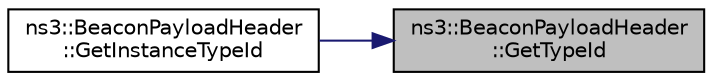digraph "ns3::BeaconPayloadHeader::GetTypeId"
{
 // LATEX_PDF_SIZE
  edge [fontname="Helvetica",fontsize="10",labelfontname="Helvetica",labelfontsize="10"];
  node [fontname="Helvetica",fontsize="10",shape=record];
  rankdir="RL";
  Node1 [label="ns3::BeaconPayloadHeader\l::GetTypeId",height=0.2,width=0.4,color="black", fillcolor="grey75", style="filled", fontcolor="black",tooltip="Get the type ID."];
  Node1 -> Node2 [dir="back",color="midnightblue",fontsize="10",style="solid",fontname="Helvetica"];
  Node2 [label="ns3::BeaconPayloadHeader\l::GetInstanceTypeId",height=0.2,width=0.4,color="black", fillcolor="white", style="filled",URL="$classns3_1_1_beacon_payload_header.html#a6d778029b196bc7981c0cd1df3b4596e",tooltip="Get the most derived TypeId for this Object."];
}

